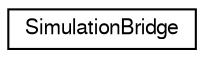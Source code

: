digraph "Graphical Class Hierarchy"
{
  edge [fontname="FreeSans",fontsize="10",labelfontname="FreeSans",labelfontsize="10"];
  node [fontname="FreeSans",fontsize="10",shape=record];
  rankdir="LR";
  Node1 [label="SimulationBridge",height=0.2,width=0.4,color="black", fillcolor="white", style="filled",URL="$d8/d3a/class_simulation_bridge.html"];
}
